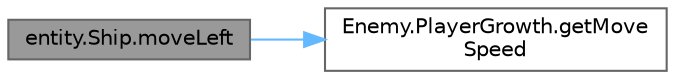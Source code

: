 digraph "entity.Ship.moveLeft"
{
 // LATEX_PDF_SIZE
  bgcolor="transparent";
  edge [fontname=Helvetica,fontsize=10,labelfontname=Helvetica,labelfontsize=10];
  node [fontname=Helvetica,fontsize=10,shape=box,height=0.2,width=0.4];
  rankdir="LR";
  Node1 [id="Node000001",label="entity.Ship.moveLeft",height=0.2,width=0.4,color="gray40", fillcolor="grey60", style="filled", fontcolor="black",tooltip="Moves the ship speed units left, or until the left screen border is reached."];
  Node1 -> Node2 [id="edge1_Node000001_Node000002",color="steelblue1",style="solid",tooltip=" "];
  Node2 [id="Node000002",label="Enemy.PlayerGrowth.getMove\lSpeed",height=0.2,width=0.4,color="grey40", fillcolor="white", style="filled",URL="$class_enemy_1_1_player_growth.html#ae6396c147b3b5b7b332ac92119f3707d",tooltip=" "];
}
